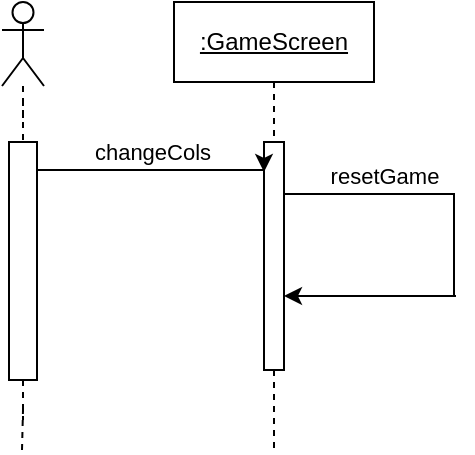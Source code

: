 <mxfile version="22.1.0" type="device">
  <diagram name="Page-1" id="2YBvvXClWsGukQMizWep">
    <mxGraphModel dx="842" dy="506" grid="0" gridSize="10" guides="1" tooltips="1" connect="1" arrows="1" fold="1" page="1" pageScale="1" pageWidth="850" pageHeight="1100" math="0" shadow="0">
      <root>
        <mxCell id="0" />
        <mxCell id="1" parent="0" />
        <mxCell id="aM9ryv3xv72pqoxQDRHE-1" value="&lt;u&gt;:GameScreen&lt;/u&gt;" style="shape=umlLifeline;perimeter=lifelinePerimeter;whiteSpace=wrap;html=1;container=0;dropTarget=0;collapsible=0;recursiveResize=0;outlineConnect=0;portConstraint=eastwest;newEdgeStyle={&quot;edgeStyle&quot;:&quot;elbowEdgeStyle&quot;,&quot;elbow&quot;:&quot;vertical&quot;,&quot;curved&quot;:0,&quot;rounded&quot;:0};" parent="1" vertex="1">
          <mxGeometry x="128" y="48" width="100" height="223" as="geometry" />
        </mxCell>
        <mxCell id="aM9ryv3xv72pqoxQDRHE-2" value="" style="html=1;points=[];perimeter=orthogonalPerimeter;outlineConnect=0;targetShapes=umlLifeline;portConstraint=eastwest;newEdgeStyle={&quot;edgeStyle&quot;:&quot;elbowEdgeStyle&quot;,&quot;elbow&quot;:&quot;vertical&quot;,&quot;curved&quot;:0,&quot;rounded&quot;:0};" parent="aM9ryv3xv72pqoxQDRHE-1" vertex="1">
          <mxGeometry x="45" y="70" width="10" height="114" as="geometry" />
        </mxCell>
        <mxCell id="d4lGVF9wyn-gPRzwxiOz-11" style="edgeStyle=orthogonalEdgeStyle;rounded=0;orthogonalLoop=1;jettySize=auto;html=1;endArrow=none;endFill=0;dashed=1;" edge="1" parent="1" source="d4lGVF9wyn-gPRzwxiOz-12">
          <mxGeometry relative="1" as="geometry">
            <mxPoint x="52" y="272" as="targetPoint" />
          </mxGeometry>
        </mxCell>
        <mxCell id="d4lGVF9wyn-gPRzwxiOz-1" value="" style="shape=umlActor;verticalLabelPosition=bottom;verticalAlign=top;html=1;outlineConnect=0;" vertex="1" parent="1">
          <mxGeometry x="42" y="48" width="21" height="42" as="geometry" />
        </mxCell>
        <mxCell id="d4lGVF9wyn-gPRzwxiOz-13" value="" style="edgeStyle=orthogonalEdgeStyle;rounded=0;orthogonalLoop=1;jettySize=auto;html=1;endArrow=none;endFill=0;dashed=1;" edge="1" parent="1" source="d4lGVF9wyn-gPRzwxiOz-1" target="d4lGVF9wyn-gPRzwxiOz-12">
          <mxGeometry relative="1" as="geometry">
            <mxPoint x="52.5" y="350.667" as="targetPoint" />
            <mxPoint x="53" y="90" as="sourcePoint" />
          </mxGeometry>
        </mxCell>
        <mxCell id="d4lGVF9wyn-gPRzwxiOz-12" value="" style="rounded=0;whiteSpace=wrap;html=1;" vertex="1" parent="1">
          <mxGeometry x="45.5" y="118" width="14" height="119" as="geometry" />
        </mxCell>
        <mxCell id="d4lGVF9wyn-gPRzwxiOz-17" value="changeCols" style="html=1;verticalAlign=bottom;endArrow=classic;edgeStyle=elbowEdgeStyle;elbow=vertical;curved=0;rounded=0;endFill=1;" edge="1" parent="1">
          <mxGeometry relative="1" as="geometry">
            <mxPoint x="59.5" y="132" as="sourcePoint" />
            <Array as="points">
              <mxPoint x="144.5" y="132" />
            </Array>
            <mxPoint x="173" y="133" as="targetPoint" />
          </mxGeometry>
        </mxCell>
        <mxCell id="d4lGVF9wyn-gPRzwxiOz-21" value="resetGame" style="html=1;verticalAlign=bottom;endArrow=none;edgeStyle=elbowEdgeStyle;elbow=vertical;rounded=0;endFill=0;" edge="1" parent="1">
          <mxGeometry x="-0.265" relative="1" as="geometry">
            <mxPoint x="183" y="144" as="sourcePoint" />
            <Array as="points">
              <mxPoint x="220" y="144" />
              <mxPoint x="267" y="155" />
              <mxPoint x="246" y="144" />
              <mxPoint x="265" y="167" />
              <mxPoint x="269" y="172" />
              <mxPoint x="235" y="162" />
              <mxPoint x="234" y="169" />
            </Array>
            <mxPoint x="268" y="195" as="targetPoint" />
            <mxPoint as="offset" />
          </mxGeometry>
        </mxCell>
        <mxCell id="d4lGVF9wyn-gPRzwxiOz-25" value="" style="html=1;verticalAlign=bottom;endArrow=classic;edgeStyle=elbowEdgeStyle;elbow=vertical;rounded=0;endFill=1;" edge="1" parent="1" target="aM9ryv3xv72pqoxQDRHE-2">
          <mxGeometry relative="1" as="geometry">
            <mxPoint x="269" y="195" as="sourcePoint" />
            <Array as="points">
              <mxPoint x="200" y="195" />
              <mxPoint x="276.77" y="165" />
              <mxPoint x="255.77" y="154" />
              <mxPoint x="274.77" y="177" />
              <mxPoint x="278.77" y="182" />
              <mxPoint x="244.77" y="172" />
              <mxPoint x="243.77" y="179" />
            </Array>
            <mxPoint x="182" y="196" as="targetPoint" />
          </mxGeometry>
        </mxCell>
      </root>
    </mxGraphModel>
  </diagram>
</mxfile>

